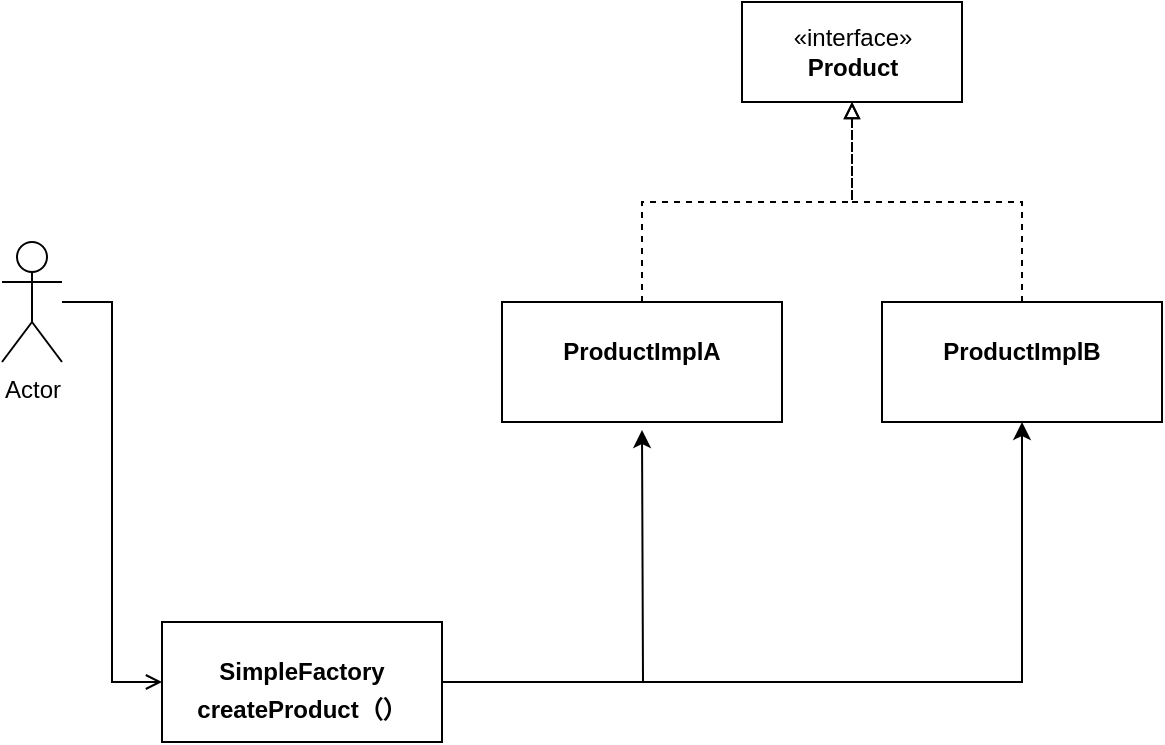 <mxfile version="14.8.4" type="github">
  <diagram id="qFqPaxt84j7U-PXWmILb" name="Page-1">
    <mxGraphModel dx="946" dy="645" grid="1" gridSize="10" guides="1" tooltips="1" connect="1" arrows="1" fold="1" page="1" pageScale="1" pageWidth="827" pageHeight="1169" math="0" shadow="0">
      <root>
        <mxCell id="0" />
        <mxCell id="1" parent="0" />
        <mxCell id="aQGxSlsHaq3K5OFzLRpE-9" style="edgeStyle=orthogonalEdgeStyle;rounded=0;orthogonalLoop=1;jettySize=auto;html=1;entryX=0;entryY=0.5;entryDx=0;entryDy=0;endArrow=open;endFill=0;" edge="1" parent="1" source="aQGxSlsHaq3K5OFzLRpE-1" target="aQGxSlsHaq3K5OFzLRpE-2">
          <mxGeometry relative="1" as="geometry" />
        </mxCell>
        <mxCell id="aQGxSlsHaq3K5OFzLRpE-1" value="Actor" style="shape=umlActor;verticalLabelPosition=bottom;verticalAlign=top;html=1;" vertex="1" parent="1">
          <mxGeometry x="140" y="210" width="30" height="60" as="geometry" />
        </mxCell>
        <mxCell id="aQGxSlsHaq3K5OFzLRpE-10" style="edgeStyle=orthogonalEdgeStyle;rounded=0;orthogonalLoop=1;jettySize=auto;html=1;endArrow=classic;endFill=1;" edge="1" parent="1" source="aQGxSlsHaq3K5OFzLRpE-2">
          <mxGeometry relative="1" as="geometry">
            <mxPoint x="460" y="304" as="targetPoint" />
          </mxGeometry>
        </mxCell>
        <mxCell id="aQGxSlsHaq3K5OFzLRpE-11" style="edgeStyle=orthogonalEdgeStyle;rounded=0;orthogonalLoop=1;jettySize=auto;html=1;endArrow=classic;endFill=1;" edge="1" parent="1" source="aQGxSlsHaq3K5OFzLRpE-2" target="aQGxSlsHaq3K5OFzLRpE-4">
          <mxGeometry relative="1" as="geometry" />
        </mxCell>
        <mxCell id="aQGxSlsHaq3K5OFzLRpE-2" value="&lt;p style=&quot;margin: 0px ; margin-top: 4px ; text-align: center&quot;&gt;&lt;br&gt;&lt;b&gt;SimpleFactory&lt;/b&gt;&lt;/p&gt;&lt;p style=&quot;margin: 0px ; margin-top: 4px ; text-align: center&quot;&gt;&lt;b&gt;createProduct（）&lt;/b&gt;&lt;/p&gt;" style="verticalAlign=top;align=left;overflow=fill;fontSize=12;fontFamily=Helvetica;html=1;" vertex="1" parent="1">
          <mxGeometry x="220" y="400" width="140" height="60" as="geometry" />
        </mxCell>
        <mxCell id="aQGxSlsHaq3K5OFzLRpE-7" style="edgeStyle=orthogonalEdgeStyle;rounded=0;orthogonalLoop=1;jettySize=auto;html=1;exitX=0.5;exitY=0;exitDx=0;exitDy=0;entryX=0.5;entryY=1;entryDx=0;entryDy=0;dashed=1;endArrow=block;endFill=0;" edge="1" parent="1" source="aQGxSlsHaq3K5OFzLRpE-3" target="aQGxSlsHaq3K5OFzLRpE-6">
          <mxGeometry relative="1" as="geometry" />
        </mxCell>
        <mxCell id="aQGxSlsHaq3K5OFzLRpE-3" value="&lt;p style=&quot;margin: 0px ; margin-top: 4px ; text-align: center&quot;&gt;&lt;br&gt;&lt;b&gt;ProductImplA&lt;/b&gt;&lt;/p&gt;" style="verticalAlign=top;align=left;overflow=fill;fontSize=12;fontFamily=Helvetica;html=1;" vertex="1" parent="1">
          <mxGeometry x="390" y="240" width="140" height="60" as="geometry" />
        </mxCell>
        <mxCell id="aQGxSlsHaq3K5OFzLRpE-8" style="edgeStyle=orthogonalEdgeStyle;rounded=0;orthogonalLoop=1;jettySize=auto;html=1;dashed=1;endArrow=block;endFill=0;" edge="1" parent="1" source="aQGxSlsHaq3K5OFzLRpE-4" target="aQGxSlsHaq3K5OFzLRpE-6">
          <mxGeometry relative="1" as="geometry" />
        </mxCell>
        <mxCell id="aQGxSlsHaq3K5OFzLRpE-4" value="&lt;p style=&quot;margin: 0px ; margin-top: 4px ; text-align: center&quot;&gt;&lt;br&gt;&lt;b&gt;ProductImplB&lt;/b&gt;&lt;/p&gt;" style="verticalAlign=top;align=left;overflow=fill;fontSize=12;fontFamily=Helvetica;html=1;" vertex="1" parent="1">
          <mxGeometry x="580" y="240" width="140" height="60" as="geometry" />
        </mxCell>
        <mxCell id="aQGxSlsHaq3K5OFzLRpE-6" value="«interface»&lt;br&gt;&lt;b&gt;Product&lt;/b&gt;" style="html=1;" vertex="1" parent="1">
          <mxGeometry x="510" y="90" width="110" height="50" as="geometry" />
        </mxCell>
      </root>
    </mxGraphModel>
  </diagram>
</mxfile>
